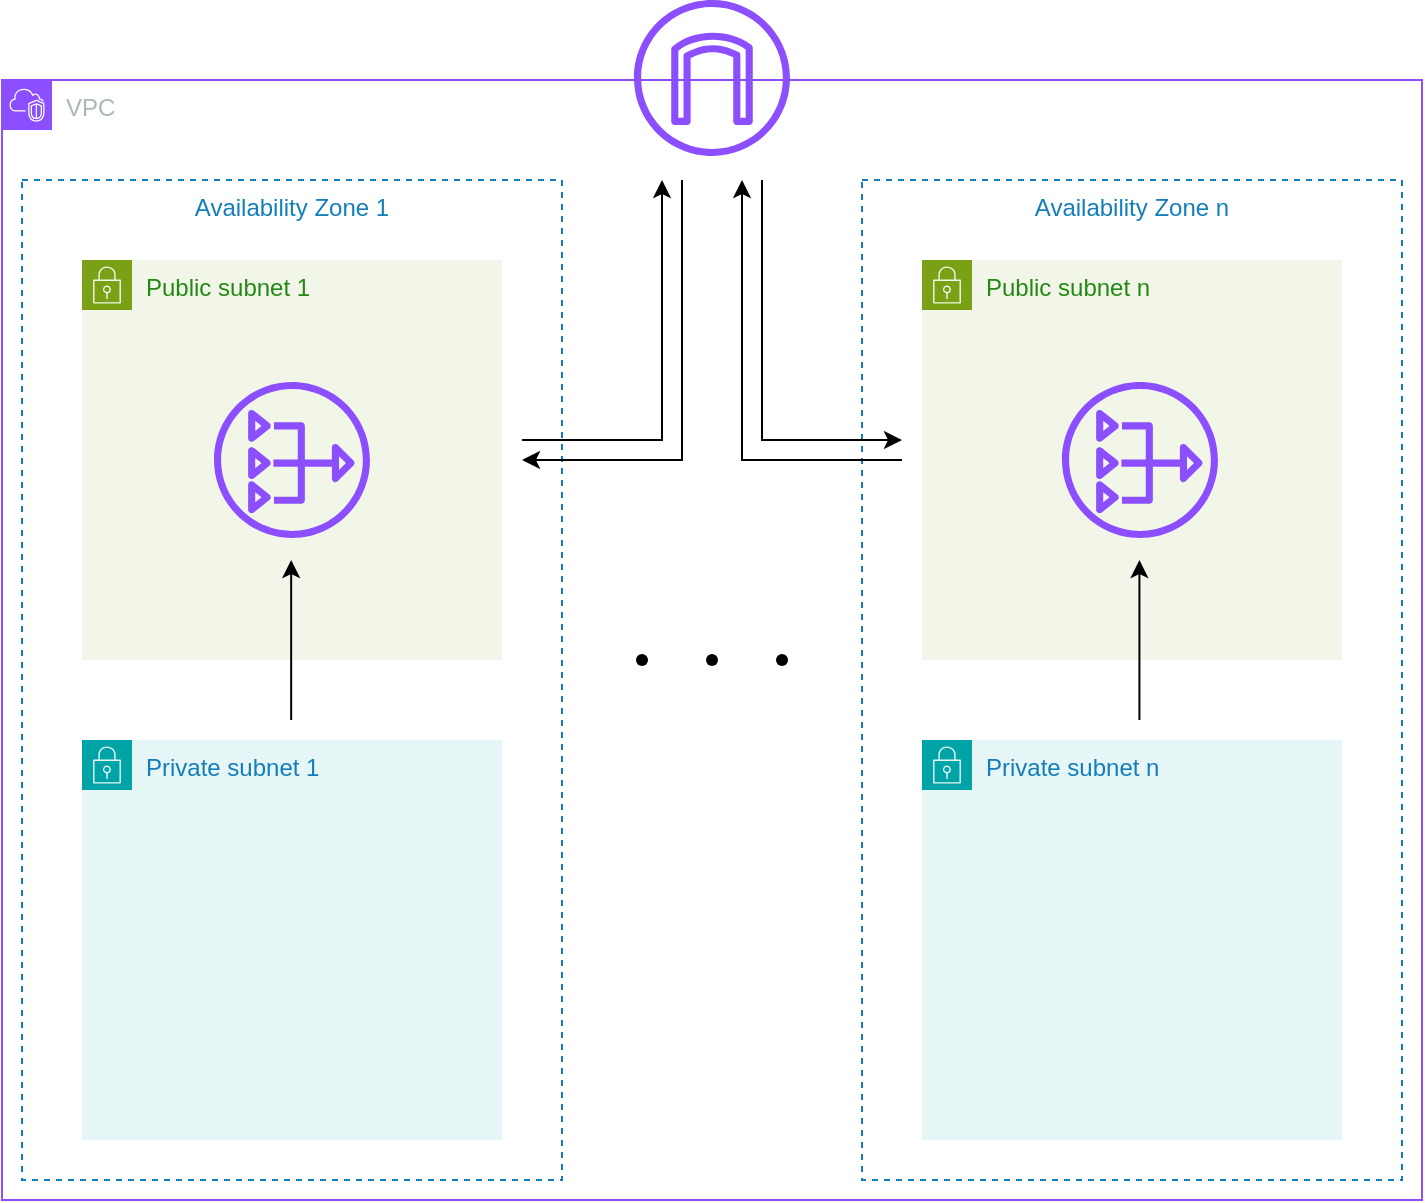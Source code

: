 <mxfile version="23.1.6" type="device">
  <diagram name="Page-1" id="z6MlrTnO1uHHdYoNLohP">
    <mxGraphModel dx="1687" dy="876" grid="1" gridSize="10" guides="1" tooltips="1" connect="1" arrows="1" fold="1" page="1" pageScale="1" pageWidth="850" pageHeight="1100" math="0" shadow="0">
      <root>
        <mxCell id="0" />
        <mxCell id="1" parent="0" />
        <mxCell id="kLg6Jg3YBVWp2qByYzMm-42" value="" style="group" parent="1" vertex="1" connectable="0">
          <mxGeometry x="70" y="200" width="710" height="560" as="geometry" />
        </mxCell>
        <mxCell id="kLg6Jg3YBVWp2qByYzMm-1" value="VPC" style="points=[[0,0],[0.25,0],[0.5,0],[0.75,0],[1,0],[1,0.25],[1,0.5],[1,0.75],[1,1],[0.75,1],[0.5,1],[0.25,1],[0,1],[0,0.75],[0,0.5],[0,0.25]];outlineConnect=0;gradientColor=none;html=1;whiteSpace=wrap;fontSize=12;fontStyle=0;container=1;pointerEvents=0;collapsible=0;recursiveResize=0;shape=mxgraph.aws4.group;grIcon=mxgraph.aws4.group_vpc2;strokeColor=#8C4FFF;fillColor=none;verticalAlign=top;align=left;spacingLeft=30;fontColor=#AAB7B8;dashed=0;" parent="kLg6Jg3YBVWp2qByYzMm-42" vertex="1">
          <mxGeometry width="710" height="560" as="geometry" />
        </mxCell>
        <mxCell id="kLg6Jg3YBVWp2qByYzMm-7" value="Availability Zone 1" style="fillColor=none;strokeColor=#147EBA;dashed=1;verticalAlign=top;fontStyle=0;fontColor=#147EBA;whiteSpace=wrap;html=1;" parent="kLg6Jg3YBVWp2qByYzMm-1" vertex="1">
          <mxGeometry x="10" y="50" width="270" height="500" as="geometry" />
        </mxCell>
        <mxCell id="kLg6Jg3YBVWp2qByYzMm-2" value="Public subnet 1" style="points=[[0,0],[0.25,0],[0.5,0],[0.75,0],[1,0],[1,0.25],[1,0.5],[1,0.75],[1,1],[0.75,1],[0.5,1],[0.25,1],[0,1],[0,0.75],[0,0.5],[0,0.25]];outlineConnect=0;gradientColor=none;html=1;whiteSpace=wrap;fontSize=12;fontStyle=0;container=1;pointerEvents=0;collapsible=0;recursiveResize=0;shape=mxgraph.aws4.group;grIcon=mxgraph.aws4.group_security_group;grStroke=0;strokeColor=#7AA116;fillColor=#F2F6E8;verticalAlign=top;align=left;spacingLeft=30;fontColor=#248814;dashed=0;" parent="kLg6Jg3YBVWp2qByYzMm-1" vertex="1">
          <mxGeometry x="40" y="90" width="210" height="200" as="geometry" />
        </mxCell>
        <mxCell id="kLg6Jg3YBVWp2qByYzMm-4" value="" style="sketch=0;outlineConnect=0;fontColor=#232F3E;gradientColor=none;fillColor=#8C4FFF;strokeColor=none;dashed=0;verticalLabelPosition=bottom;verticalAlign=top;align=center;html=1;fontSize=12;fontStyle=0;aspect=fixed;pointerEvents=1;shape=mxgraph.aws4.nat_gateway;" parent="kLg6Jg3YBVWp2qByYzMm-2" vertex="1">
          <mxGeometry x="66" y="61" width="78" height="78" as="geometry" />
        </mxCell>
        <mxCell id="kLg6Jg3YBVWp2qByYzMm-12" value="Private subnet 1" style="points=[[0,0],[0.25,0],[0.5,0],[0.75,0],[1,0],[1,0.25],[1,0.5],[1,0.75],[1,1],[0.75,1],[0.5,1],[0.25,1],[0,1],[0,0.75],[0,0.5],[0,0.25]];outlineConnect=0;gradientColor=none;html=1;whiteSpace=wrap;fontSize=12;fontStyle=0;container=1;pointerEvents=0;collapsible=0;recursiveResize=0;shape=mxgraph.aws4.group;grIcon=mxgraph.aws4.group_security_group;grStroke=0;strokeColor=#00A4A6;fillColor=#E6F6F7;verticalAlign=top;align=left;spacingLeft=30;fontColor=#147EBA;dashed=0;" parent="kLg6Jg3YBVWp2qByYzMm-1" vertex="1">
          <mxGeometry x="40" y="330" width="210" height="200" as="geometry" />
        </mxCell>
        <mxCell id="kLg6Jg3YBVWp2qByYzMm-14" value="Availability Zone n" style="fillColor=none;strokeColor=#147EBA;dashed=1;verticalAlign=top;fontStyle=0;fontColor=#147EBA;whiteSpace=wrap;html=1;" parent="kLg6Jg3YBVWp2qByYzMm-1" vertex="1">
          <mxGeometry x="430" y="50" width="270" height="500" as="geometry" />
        </mxCell>
        <mxCell id="kLg6Jg3YBVWp2qByYzMm-16" value="Public subnet n" style="points=[[0,0],[0.25,0],[0.5,0],[0.75,0],[1,0],[1,0.25],[1,0.5],[1,0.75],[1,1],[0.75,1],[0.5,1],[0.25,1],[0,1],[0,0.75],[0,0.5],[0,0.25]];outlineConnect=0;gradientColor=none;html=1;whiteSpace=wrap;fontSize=12;fontStyle=0;container=1;pointerEvents=0;collapsible=0;recursiveResize=0;shape=mxgraph.aws4.group;grIcon=mxgraph.aws4.group_security_group;grStroke=0;strokeColor=#7AA116;fillColor=#F2F6E8;verticalAlign=top;align=left;spacingLeft=30;fontColor=#248814;dashed=0;" parent="kLg6Jg3YBVWp2qByYzMm-1" vertex="1">
          <mxGeometry x="460" y="90" width="210" height="200" as="geometry" />
        </mxCell>
        <mxCell id="1eitd113aCG-y2h6QAg2-2" style="edgeStyle=orthogonalEdgeStyle;rounded=0;orthogonalLoop=1;jettySize=auto;html=1;" edge="1" parent="kLg6Jg3YBVWp2qByYzMm-16">
          <mxGeometry relative="1" as="geometry">
            <mxPoint x="108.71" y="230" as="sourcePoint" />
            <mxPoint x="108.71" y="150" as="targetPoint" />
            <Array as="points">
              <mxPoint x="108.71" y="230" />
            </Array>
          </mxGeometry>
        </mxCell>
        <mxCell id="kLg6Jg3YBVWp2qByYzMm-18" value="Private subnet n" style="points=[[0,0],[0.25,0],[0.5,0],[0.75,0],[1,0],[1,0.25],[1,0.5],[1,0.75],[1,1],[0.75,1],[0.5,1],[0.25,1],[0,1],[0,0.75],[0,0.5],[0,0.25]];outlineConnect=0;gradientColor=none;html=1;whiteSpace=wrap;fontSize=12;fontStyle=0;container=1;pointerEvents=0;collapsible=0;recursiveResize=0;shape=mxgraph.aws4.group;grIcon=mxgraph.aws4.group_security_group;grStroke=0;strokeColor=#00A4A6;fillColor=#E6F6F7;verticalAlign=top;align=left;spacingLeft=30;fontColor=#147EBA;dashed=0;" parent="kLg6Jg3YBVWp2qByYzMm-1" vertex="1">
          <mxGeometry x="460" y="330" width="210" height="200" as="geometry" />
        </mxCell>
        <mxCell id="kLg6Jg3YBVWp2qByYzMm-5" value="" style="sketch=0;outlineConnect=0;fontColor=#232F3E;gradientColor=none;fillColor=#8C4FFF;strokeColor=none;dashed=0;verticalLabelPosition=bottom;verticalAlign=top;align=center;html=1;fontSize=12;fontStyle=0;aspect=fixed;pointerEvents=1;shape=mxgraph.aws4.internet_gateway;" parent="kLg6Jg3YBVWp2qByYzMm-1" vertex="1">
          <mxGeometry x="316" y="-40" width="78" height="78" as="geometry" />
        </mxCell>
        <mxCell id="kLg6Jg3YBVWp2qByYzMm-32" style="edgeStyle=orthogonalEdgeStyle;rounded=0;orthogonalLoop=1;jettySize=auto;html=1;" parent="kLg6Jg3YBVWp2qByYzMm-1" edge="1">
          <mxGeometry relative="1" as="geometry">
            <mxPoint x="260" y="180" as="sourcePoint" />
            <mxPoint x="330" y="50" as="targetPoint" />
            <Array as="points">
              <mxPoint x="260" y="180" />
              <mxPoint x="330" y="180" />
            </Array>
          </mxGeometry>
        </mxCell>
        <mxCell id="kLg6Jg3YBVWp2qByYzMm-33" style="edgeStyle=orthogonalEdgeStyle;rounded=0;orthogonalLoop=1;jettySize=auto;html=1;endArrow=none;endFill=0;startArrow=classic;startFill=1;" parent="kLg6Jg3YBVWp2qByYzMm-1" edge="1">
          <mxGeometry relative="1" as="geometry">
            <mxPoint x="260" y="190" as="sourcePoint" />
            <mxPoint x="340" y="50" as="targetPoint" />
            <Array as="points">
              <mxPoint x="270" y="190" />
              <mxPoint x="340" y="190" />
            </Array>
          </mxGeometry>
        </mxCell>
        <mxCell id="kLg6Jg3YBVWp2qByYzMm-38" style="edgeStyle=orthogonalEdgeStyle;rounded=0;orthogonalLoop=1;jettySize=auto;html=1;" parent="kLg6Jg3YBVWp2qByYzMm-1" edge="1">
          <mxGeometry relative="1" as="geometry">
            <mxPoint x="144.58" y="320" as="sourcePoint" />
            <mxPoint x="144.58" y="240" as="targetPoint" />
            <Array as="points">
              <mxPoint x="144.58" y="320" />
            </Array>
          </mxGeometry>
        </mxCell>
        <mxCell id="1eitd113aCG-y2h6QAg2-1" value="" style="sketch=0;outlineConnect=0;fontColor=#232F3E;gradientColor=none;fillColor=#8C4FFF;strokeColor=none;dashed=0;verticalLabelPosition=bottom;verticalAlign=top;align=center;html=1;fontSize=12;fontStyle=0;aspect=fixed;pointerEvents=1;shape=mxgraph.aws4.nat_gateway;" vertex="1" parent="kLg6Jg3YBVWp2qByYzMm-1">
          <mxGeometry x="530" y="151" width="78" height="78" as="geometry" />
        </mxCell>
        <mxCell id="kLg6Jg3YBVWp2qByYzMm-15" value="" style="group" parent="kLg6Jg3YBVWp2qByYzMm-42" vertex="1" connectable="0">
          <mxGeometry x="310" y="280" width="90" height="20" as="geometry" />
        </mxCell>
        <mxCell id="kLg6Jg3YBVWp2qByYzMm-9" value="" style="shape=waypoint;sketch=0;fillStyle=solid;size=6;pointerEvents=1;points=[];fillColor=none;resizable=0;rotatable=0;perimeter=centerPerimeter;snapToPoint=1;" parent="kLg6Jg3YBVWp2qByYzMm-15" vertex="1">
          <mxGeometry width="20" height="20" as="geometry" />
        </mxCell>
        <mxCell id="kLg6Jg3YBVWp2qByYzMm-10" value="" style="shape=waypoint;sketch=0;fillStyle=solid;size=6;pointerEvents=1;points=[];fillColor=none;resizable=0;rotatable=0;perimeter=centerPerimeter;snapToPoint=1;" parent="kLg6Jg3YBVWp2qByYzMm-15" vertex="1">
          <mxGeometry x="35" width="20" height="20" as="geometry" />
        </mxCell>
        <mxCell id="kLg6Jg3YBVWp2qByYzMm-11" value="" style="shape=waypoint;sketch=0;fillStyle=solid;size=6;pointerEvents=1;points=[];fillColor=none;resizable=0;rotatable=0;perimeter=centerPerimeter;snapToPoint=1;" parent="kLg6Jg3YBVWp2qByYzMm-15" vertex="1">
          <mxGeometry x="70" width="20" height="20" as="geometry" />
        </mxCell>
        <mxCell id="kLg6Jg3YBVWp2qByYzMm-36" value="" style="group;flipH=1;" parent="kLg6Jg3YBVWp2qByYzMm-42" vertex="1" connectable="0">
          <mxGeometry x="370" y="180" width="80" height="10" as="geometry" />
        </mxCell>
        <mxCell id="kLg6Jg3YBVWp2qByYzMm-34" style="edgeStyle=orthogonalEdgeStyle;rounded=0;orthogonalLoop=1;jettySize=auto;html=1;" parent="kLg6Jg3YBVWp2qByYzMm-36" edge="1">
          <mxGeometry relative="1" as="geometry">
            <mxPoint x="10" y="-130" as="sourcePoint" />
            <mxPoint x="80" as="targetPoint" />
            <Array as="points">
              <mxPoint x="10" />
              <mxPoint x="80" />
            </Array>
          </mxGeometry>
        </mxCell>
        <mxCell id="kLg6Jg3YBVWp2qByYzMm-35" style="edgeStyle=orthogonalEdgeStyle;rounded=0;orthogonalLoop=1;jettySize=auto;html=1;endArrow=none;endFill=0;startArrow=classic;startFill=1;" parent="kLg6Jg3YBVWp2qByYzMm-36" edge="1">
          <mxGeometry relative="1" as="geometry">
            <mxPoint y="-130" as="sourcePoint" />
            <mxPoint x="80" y="10" as="targetPoint" />
            <Array as="points">
              <mxPoint y="10" />
              <mxPoint x="70" y="10" />
            </Array>
          </mxGeometry>
        </mxCell>
      </root>
    </mxGraphModel>
  </diagram>
</mxfile>
